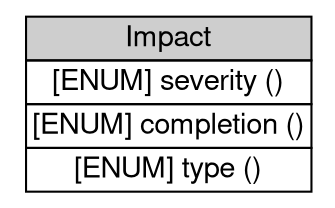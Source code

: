 digraph Impact {
	graph [bb="0,0,153,92",
		rankdir=LR
	];
	node [label="\N"];
	Impact	[height=1.2778,
		label=<<table BORDER="0" CELLBORDER="1" CELLSPACING="0"> <tr> <td BGCOLOR="#CECECE" HREF="../IDMEFv1/Impact.html" TITLE="The Impact class is used to provide the analyzer&#39;s assessment of the impact of the event on the target(s). It is represented in the IDMEF DTD as follows: "><FONT FACE="Nimbus Sans L">Impact</FONT></td> </tr>" %<tr><td  HREF="../IDMEFv1/Impact.html" TITLE="Section 10.)"><FONT FACE="Nimbus Sans L">[ENUM] severity ()</FONT></td></tr>%<tr><td  HREF="../IDMEFv1/Impact.html" TITLE="Section 10.)"><FONT FACE="Nimbus Sans L">[ENUM] completion ()</FONT></td></tr>%<tr><td  HREF="../IDMEFv1/Impact.html" TITLE="value is &quot;other&quot;.  (See also Section 10.)"><FONT FACE="Nimbus Sans L">[ENUM] type ()</FONT></td></tr>%</table>>,
		pos="76.5,46",
		shape=plaintext,
		width=2.125];
}
